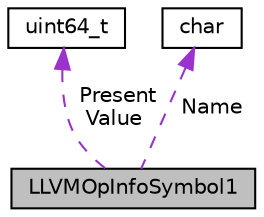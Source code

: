 digraph "LLVMOpInfoSymbol1"
{
 // LATEX_PDF_SIZE
  bgcolor="transparent";
  edge [fontname="Helvetica",fontsize="10",labelfontname="Helvetica",labelfontsize="10"];
  node [fontname="Helvetica",fontsize="10",shape="box"];
  Node1 [label="LLVMOpInfoSymbol1",height=0.2,width=0.4,color="black", fillcolor="grey75", style="filled", fontcolor="black",tooltip="The initial support in LLVM MC for the most general form of a relocatable expression is \"AddSymbol - ..."];
  Node2 -> Node1 [dir="back",color="darkorchid3",fontsize="10",style="dashed",label=" Present\nValue" ,fontname="Helvetica"];
  Node2 [label="uint64_t",height=0.2,width=0.4,color="black",tooltip=" "];
  Node3 -> Node1 [dir="back",color="darkorchid3",fontsize="10",style="dashed",label=" Name" ,fontname="Helvetica"];
  Node3 [label="char",height=0.2,width=0.4,color="black",URL="$classchar.html",tooltip=" "];
}
